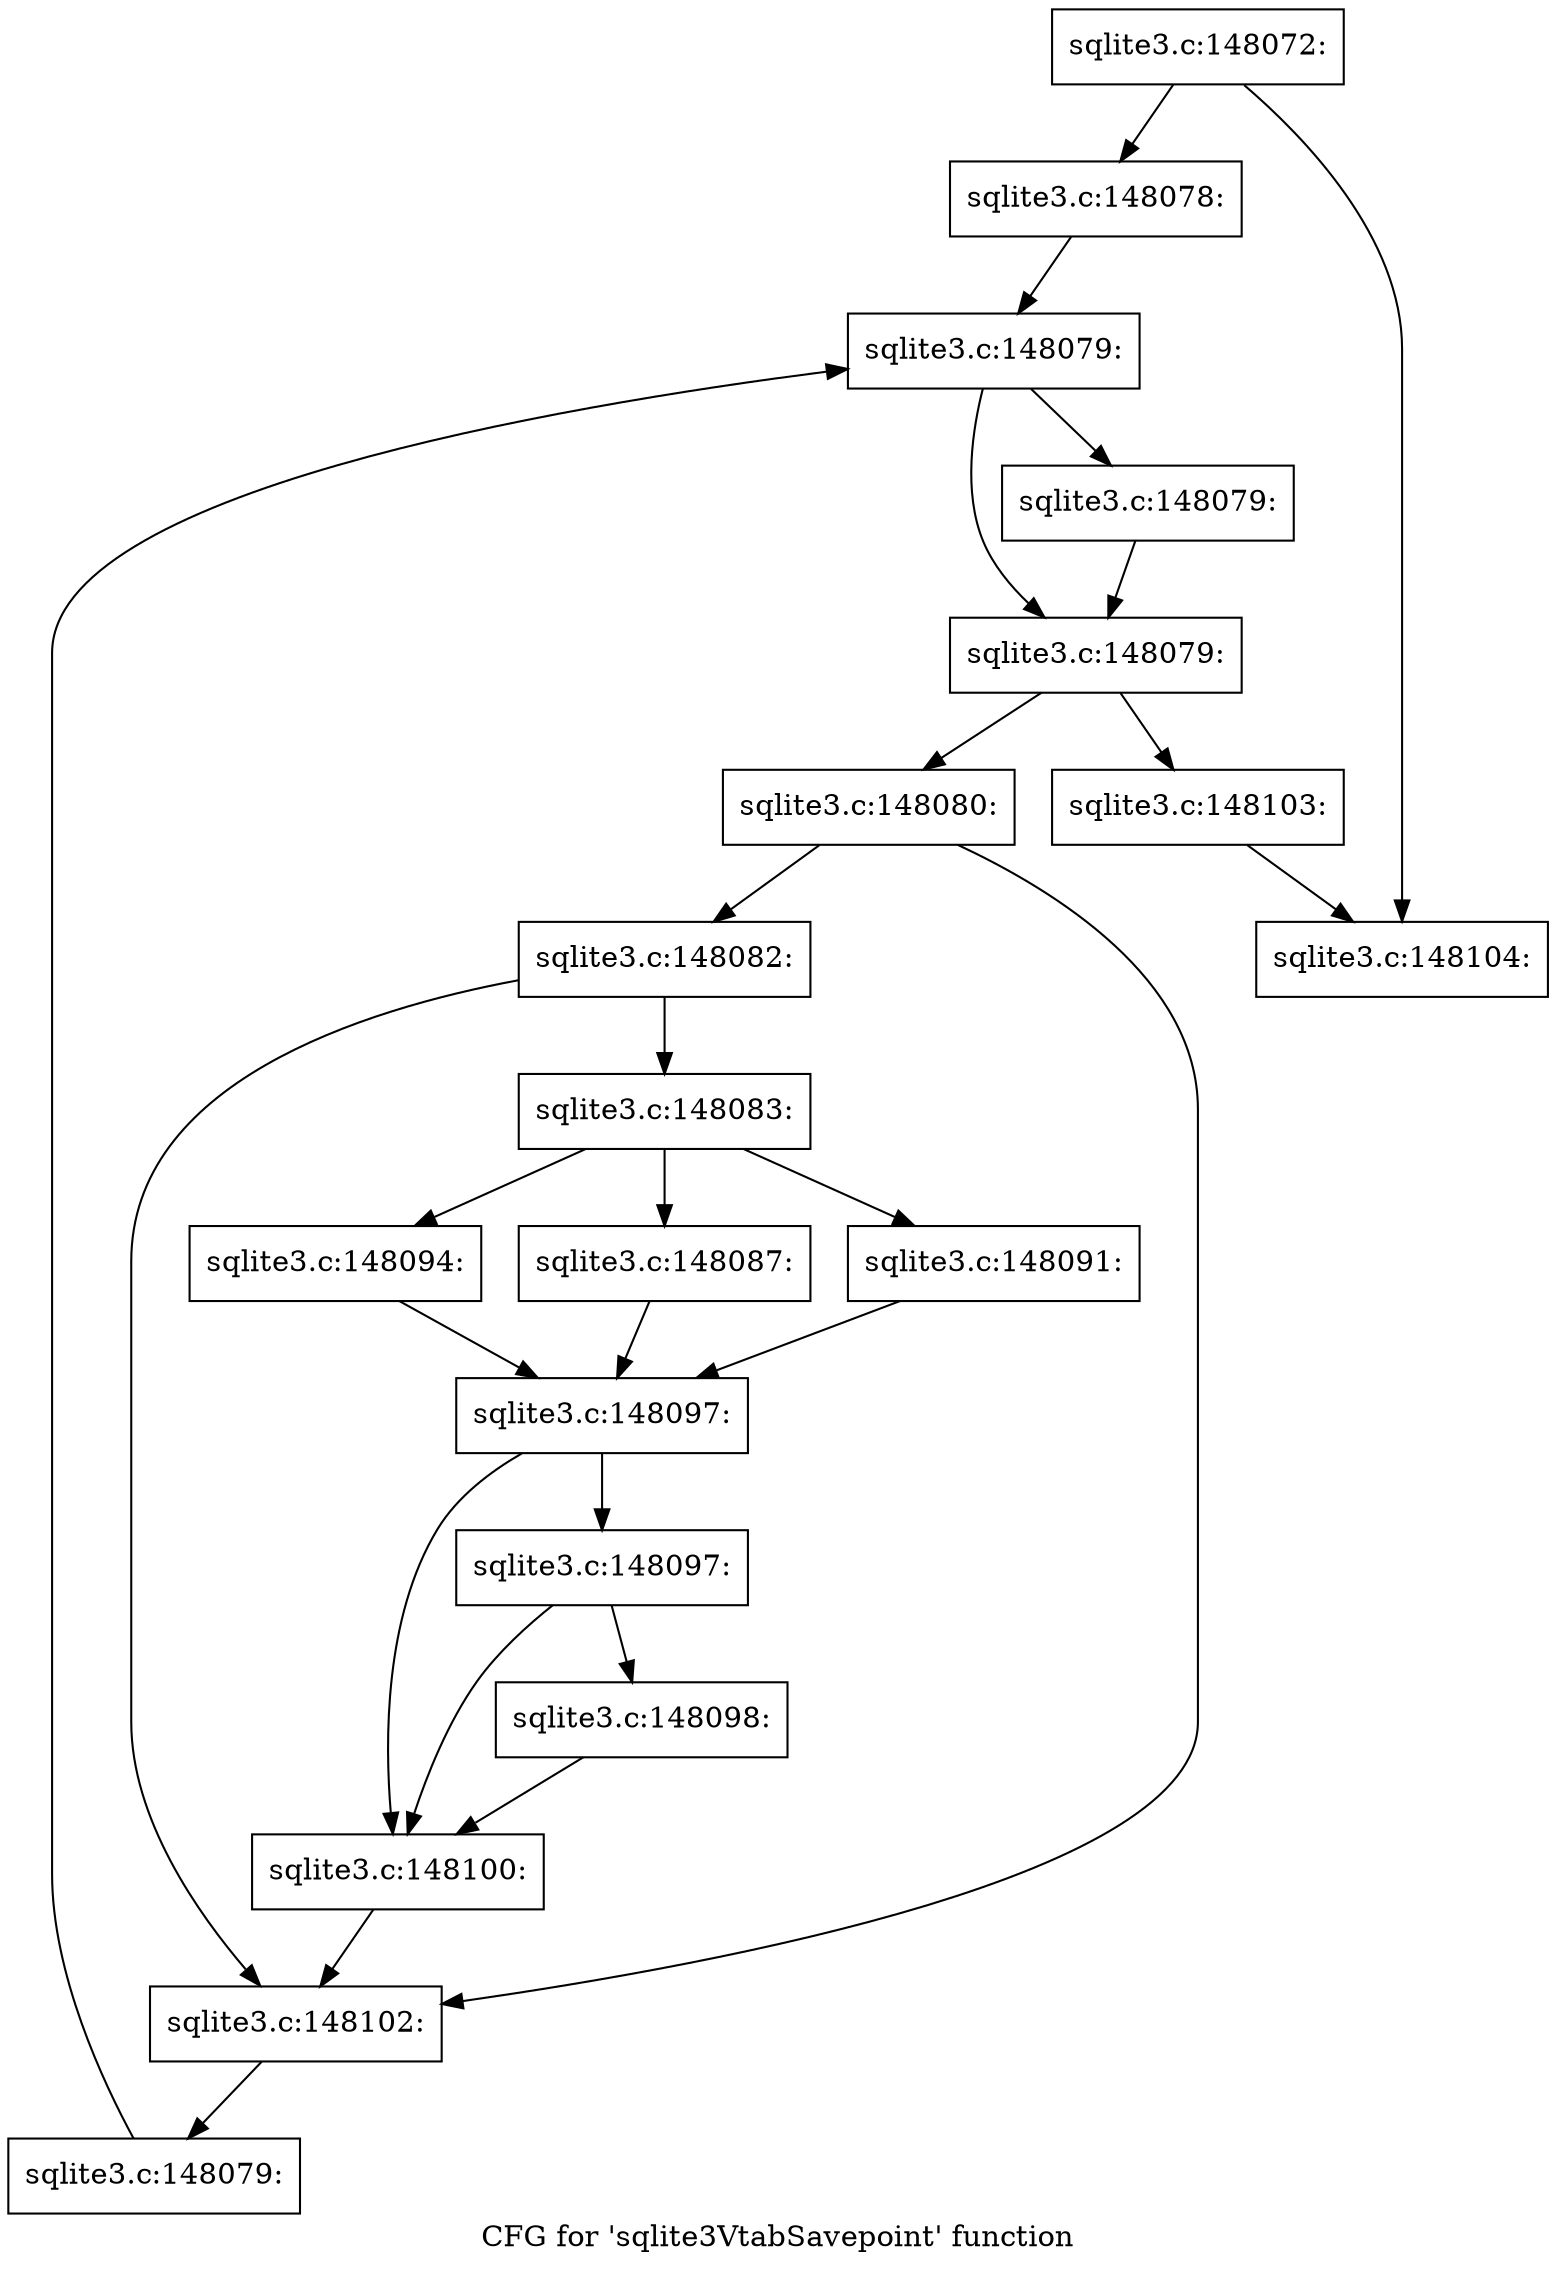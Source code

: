 digraph "CFG for 'sqlite3VtabSavepoint' function" {
	label="CFG for 'sqlite3VtabSavepoint' function";

	Node0x55c0f7a949c0 [shape=record,label="{sqlite3.c:148072:}"];
	Node0x55c0f7a949c0 -> Node0x55c0f7aa1f60;
	Node0x55c0f7a949c0 -> Node0x55c0f7aa1fb0;
	Node0x55c0f7aa1f60 [shape=record,label="{sqlite3.c:148078:}"];
	Node0x55c0f7aa1f60 -> Node0x55c0f7aa2810;
	Node0x55c0f7aa2810 [shape=record,label="{sqlite3.c:148079:}"];
	Node0x55c0f7aa2810 -> Node0x55c0f7aa2b00;
	Node0x55c0f7aa2810 -> Node0x55c0f7aa2ab0;
	Node0x55c0f7aa2b00 [shape=record,label="{sqlite3.c:148079:}"];
	Node0x55c0f7aa2b00 -> Node0x55c0f7aa2ab0;
	Node0x55c0f7aa2ab0 [shape=record,label="{sqlite3.c:148079:}"];
	Node0x55c0f7aa2ab0 -> Node0x55c0f7aa2a30;
	Node0x55c0f7aa2ab0 -> Node0x55c0f7aa2660;
	Node0x55c0f7aa2a30 [shape=record,label="{sqlite3.c:148080:}"];
	Node0x55c0f7aa2a30 -> Node0x55c0f7aa4320;
	Node0x55c0f7aa2a30 -> Node0x55c0f7aa42d0;
	Node0x55c0f7aa4320 [shape=record,label="{sqlite3.c:148082:}"];
	Node0x55c0f7aa4320 -> Node0x55c0f7aa4280;
	Node0x55c0f7aa4320 -> Node0x55c0f7aa42d0;
	Node0x55c0f7aa4280 [shape=record,label="{sqlite3.c:148083:}"];
	Node0x55c0f7aa4280 -> Node0x55c0f7aa54a0;
	Node0x55c0f7aa4280 -> Node0x55c0f7aa5a20;
	Node0x55c0f7aa4280 -> Node0x55c0f7aa5f20;
	Node0x55c0f7aa5a20 [shape=record,label="{sqlite3.c:148087:}"];
	Node0x55c0f7aa5a20 -> Node0x55c0f658b5c0;
	Node0x55c0f7aa5f20 [shape=record,label="{sqlite3.c:148091:}"];
	Node0x55c0f7aa5f20 -> Node0x55c0f658b5c0;
	Node0x55c0f7aa54a0 [shape=record,label="{sqlite3.c:148094:}"];
	Node0x55c0f7aa54a0 -> Node0x55c0f658b5c0;
	Node0x55c0f658b5c0 [shape=record,label="{sqlite3.c:148097:}"];
	Node0x55c0f658b5c0 -> Node0x55c0f7aa6590;
	Node0x55c0f658b5c0 -> Node0x55c0f7aa6540;
	Node0x55c0f7aa6590 [shape=record,label="{sqlite3.c:148097:}"];
	Node0x55c0f7aa6590 -> Node0x55c0f7aa64f0;
	Node0x55c0f7aa6590 -> Node0x55c0f7aa6540;
	Node0x55c0f7aa64f0 [shape=record,label="{sqlite3.c:148098:}"];
	Node0x55c0f7aa64f0 -> Node0x55c0f7aa6540;
	Node0x55c0f7aa6540 [shape=record,label="{sqlite3.c:148100:}"];
	Node0x55c0f7aa6540 -> Node0x55c0f7aa42d0;
	Node0x55c0f7aa42d0 [shape=record,label="{sqlite3.c:148102:}"];
	Node0x55c0f7aa42d0 -> Node0x55c0f7aa29a0;
	Node0x55c0f7aa29a0 [shape=record,label="{sqlite3.c:148079:}"];
	Node0x55c0f7aa29a0 -> Node0x55c0f7aa2810;
	Node0x55c0f7aa2660 [shape=record,label="{sqlite3.c:148103:}"];
	Node0x55c0f7aa2660 -> Node0x55c0f7aa1fb0;
	Node0x55c0f7aa1fb0 [shape=record,label="{sqlite3.c:148104:}"];
}
